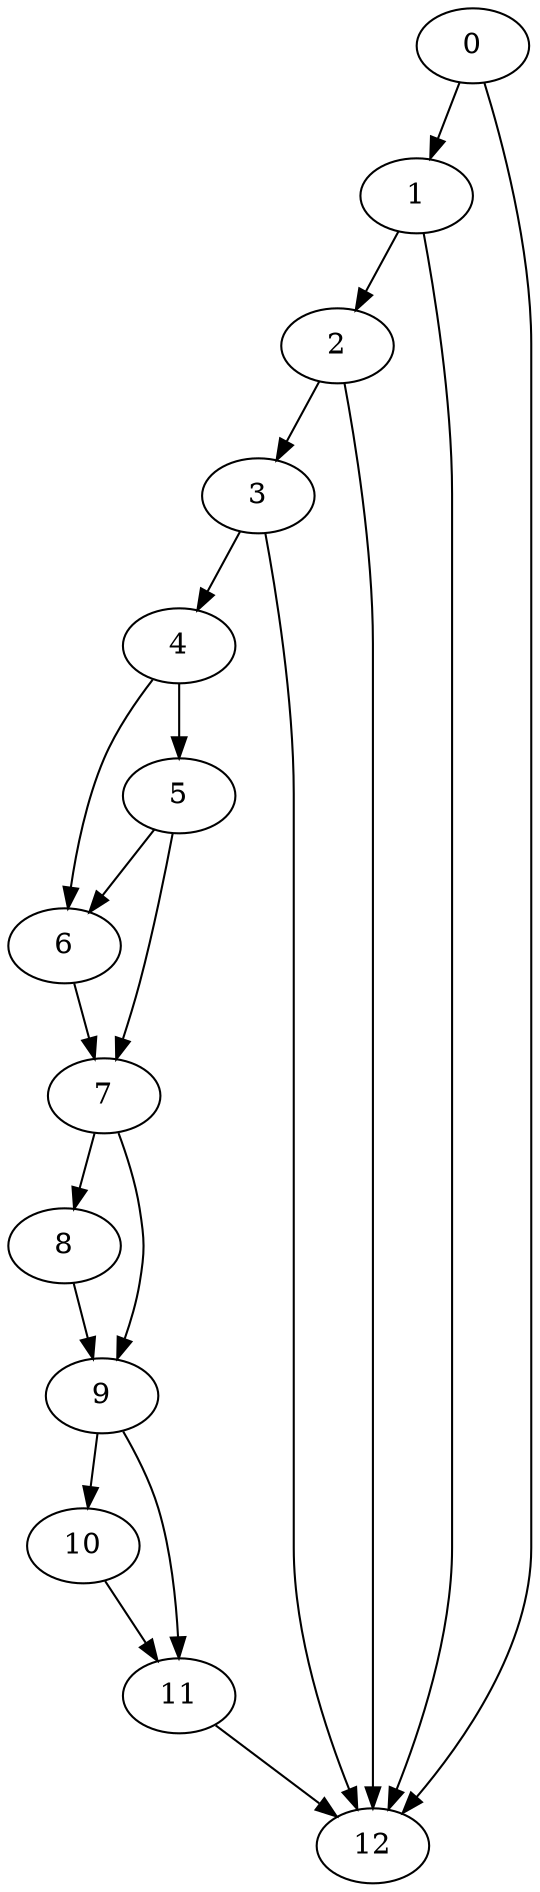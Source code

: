 digraph {
	0
	1
	2
	3
	4
	5
	6
	7
	8
	9
	10
	11
	12
	1 -> 2
	4 -> 5
	7 -> 8
	9 -> 10
	9 -> 11
	10 -> 11
	11 -> 12
	0 -> 12
	1 -> 12
	2 -> 12
	3 -> 12
	0 -> 1
	2 -> 3
	3 -> 4
	4 -> 6
	5 -> 6
	5 -> 7
	6 -> 7
	7 -> 9
	8 -> 9
}
